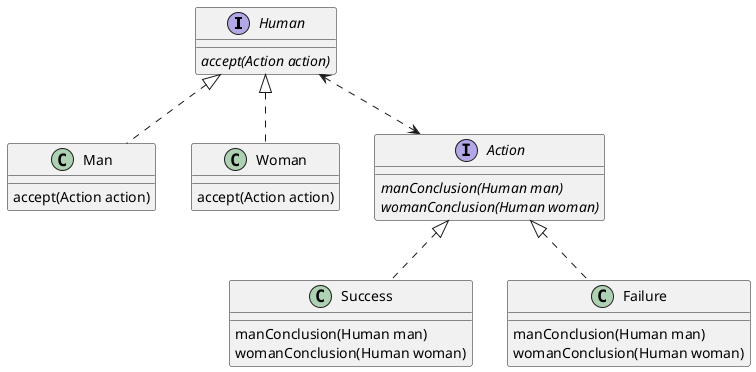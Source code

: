 @startuml
interface Human{
{abstract}accept(Action action)
}
Human <|.. Man
class Man{
accept(Action action)
}
Human <|.. Woman
class Woman{
accept(Action action)
}

Human <..> Action
interface Action{
{abstract}manConclusion(Human man)
{abstract}womanConclusion(Human woman)
}
Action <|.. Success
class Success{
manConclusion(Human man)
womanConclusion(Human woman)
}
Action <|.. Failure
class Failure{
manConclusion(Human man)
womanConclusion(Human woman)
}

@enduml